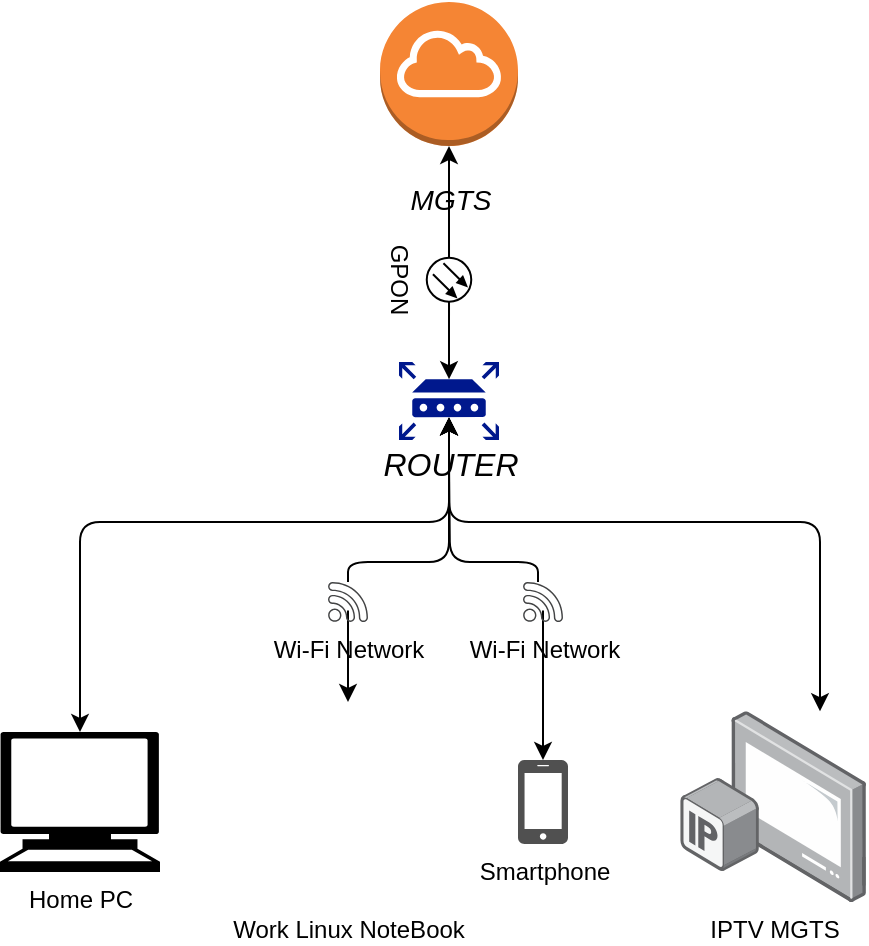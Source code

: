 <mxfile version="14.9.0" type="github"><diagram id="s6R4tzVzCmlyFaqB9WaK" name="Page-1"><mxGraphModel dx="868" dy="477" grid="1" gridSize="10" guides="1" tooltips="1" connect="1" arrows="1" fold="1" page="1" pageScale="1" pageWidth="827" pageHeight="1169" math="0" shadow="0"><root><mxCell id="0"/><mxCell id="1" parent="0"/><mxCell id="sM2O-2_hCWtZY-JYXpJd-21" style="edgeStyle=orthogonalEdgeStyle;orthogonalLoop=1;jettySize=auto;html=1;exitX=0.5;exitY=1;exitDx=0;exitDy=0;exitPerimeter=0;entryX=0.5;entryY=0.22;entryDx=0;entryDy=0;entryPerimeter=0;curved=1;startArrow=classic;startFill=1;endArrow=classic;endFill=1;" edge="1" parent="1" source="sM2O-2_hCWtZY-JYXpJd-2" target="sM2O-2_hCWtZY-JYXpJd-19"><mxGeometry relative="1" as="geometry"/></mxCell><mxCell id="sM2O-2_hCWtZY-JYXpJd-2" value="&lt;p style=&quot;line-height: 140%&quot;&gt;&lt;i&gt;&lt;font style=&quot;font-size: 14px&quot;&gt;MGTS&lt;/font&gt;&lt;/i&gt;&lt;/p&gt;" style="outlineConnect=0;dashed=0;verticalLabelPosition=bottom;verticalAlign=top;align=center;html=1;shape=mxgraph.aws3.internet_gateway;fillColor=#F58534;gradientColor=none;" vertex="1" parent="1"><mxGeometry x="380" y="70" width="69" height="72" as="geometry"/></mxCell><mxCell id="sM2O-2_hCWtZY-JYXpJd-5" value="Work Linux NoteBook" style="shape=image;html=1;verticalAlign=top;verticalLabelPosition=bottom;labelBackgroundColor=#ffffff;imageAspect=0;aspect=fixed;image=https://cdn2.iconfinder.com/data/icons/kitchen-appliances-computers-and-electronics/32/Appliances-04-128.png" vertex="1" parent="1"><mxGeometry x="314" y="420" width="100" height="100" as="geometry"/></mxCell><mxCell id="sM2O-2_hCWtZY-JYXpJd-8" value="Home PC" style="shape=mxgraph.signs.tech.computer;html=1;pointerEvents=1;fillColor=#000000;strokeColor=none;verticalLabelPosition=bottom;verticalAlign=top;align=center;" vertex="1" parent="1"><mxGeometry x="190" y="435" width="80" height="70" as="geometry"/></mxCell><mxCell id="sM2O-2_hCWtZY-JYXpJd-9" value="&lt;div&gt;Smartphone&lt;/div&gt;" style="pointerEvents=1;shadow=0;dashed=0;html=1;strokeColor=none;fillColor=#505050;labelPosition=center;verticalLabelPosition=bottom;verticalAlign=top;outlineConnect=0;align=center;shape=mxgraph.office.devices.cell_phone_iphone_standalone;" vertex="1" parent="1"><mxGeometry x="449" y="449" width="25" height="42" as="geometry"/></mxCell><mxCell id="sM2O-2_hCWtZY-JYXpJd-11" value="&lt;div&gt;IPTV MGTS&lt;/div&gt;" style="points=[];aspect=fixed;html=1;align=center;shadow=0;dashed=0;image;image=img/lib/allied_telesis/computer_and_terminals/IP_TV.svg;" vertex="1" parent="1"><mxGeometry x="530" y="424.6" width="93.13" height="95.4" as="geometry"/></mxCell><mxCell id="sM2O-2_hCWtZY-JYXpJd-22" style="edgeStyle=orthogonalEdgeStyle;orthogonalLoop=1;jettySize=auto;html=1;exitX=0.5;exitY=0.71;exitDx=0;exitDy=0;exitPerimeter=0;startArrow=none;startFill=1;endArrow=classic;endFill=1;" edge="1" parent="1" source="sM2O-2_hCWtZY-JYXpJd-29" target="sM2O-2_hCWtZY-JYXpJd-5"><mxGeometry relative="1" as="geometry"><Array as="points"/></mxGeometry></mxCell><mxCell id="sM2O-2_hCWtZY-JYXpJd-23" style="edgeStyle=orthogonalEdgeStyle;orthogonalLoop=1;jettySize=auto;html=1;exitX=0.5;exitY=0.71;exitDx=0;exitDy=0;exitPerimeter=0;startArrow=none;startFill=1;endArrow=classic;endFill=1;" edge="1" parent="1" source="sM2O-2_hCWtZY-JYXpJd-26" target="sM2O-2_hCWtZY-JYXpJd-9"><mxGeometry relative="1" as="geometry"/></mxCell><mxCell id="sM2O-2_hCWtZY-JYXpJd-24" style="edgeStyle=orthogonalEdgeStyle;orthogonalLoop=1;jettySize=auto;html=1;exitX=0.5;exitY=0.71;exitDx=0;exitDy=0;exitPerimeter=0;startArrow=classic;startFill=1;endArrow=classic;endFill=1;" edge="1" parent="1" source="sM2O-2_hCWtZY-JYXpJd-19" target="sM2O-2_hCWtZY-JYXpJd-11"><mxGeometry relative="1" as="geometry"><Array as="points"><mxPoint x="415" y="330"/><mxPoint x="600" y="330"/></Array></mxGeometry></mxCell><mxCell id="sM2O-2_hCWtZY-JYXpJd-25" style="edgeStyle=orthogonalEdgeStyle;orthogonalLoop=1;jettySize=auto;html=1;exitX=0.5;exitY=0.71;exitDx=0;exitDy=0;exitPerimeter=0;entryX=0.5;entryY=0;entryDx=0;entryDy=0;entryPerimeter=0;startArrow=classic;startFill=1;endArrow=classic;endFill=1;" edge="1" parent="1" source="sM2O-2_hCWtZY-JYXpJd-19" target="sM2O-2_hCWtZY-JYXpJd-8"><mxGeometry relative="1" as="geometry"><Array as="points"><mxPoint x="415" y="330"/><mxPoint x="230" y="330"/></Array></mxGeometry></mxCell><mxCell id="sM2O-2_hCWtZY-JYXpJd-19" value="&lt;i&gt;&lt;font style=&quot;font-size: 16px ; line-height: 0%&quot;&gt;ROUTER&lt;/font&gt;&lt;/i&gt;" style="aspect=fixed;pointerEvents=1;shadow=0;dashed=0;html=1;strokeColor=none;labelPosition=center;verticalLabelPosition=bottom;verticalAlign=top;align=center;fillColor=#00188D;shape=mxgraph.mscae.enterprise.router" vertex="1" parent="1"><mxGeometry x="389.5" y="250" width="50" height="39" as="geometry"/></mxCell><mxCell id="sM2O-2_hCWtZY-JYXpJd-26" value="Wi-Fi Network" style="pointerEvents=1;shadow=0;dashed=0;html=1;strokeColor=none;fillColor=#434445;aspect=fixed;labelPosition=center;verticalLabelPosition=bottom;verticalAlign=top;align=center;outlineConnect=0;shape=mxgraph.vvd.wi_fi;" vertex="1" parent="1"><mxGeometry x="451.5" y="360" width="20" height="20" as="geometry"/></mxCell><mxCell id="sM2O-2_hCWtZY-JYXpJd-27" value="" style="edgeStyle=orthogonalEdgeStyle;orthogonalLoop=1;jettySize=auto;html=1;exitX=0.5;exitY=0.71;exitDx=0;exitDy=0;exitPerimeter=0;startArrow=classic;startFill=1;endArrow=none;endFill=1;" edge="1" parent="1" source="sM2O-2_hCWtZY-JYXpJd-19" target="sM2O-2_hCWtZY-JYXpJd-26"><mxGeometry relative="1" as="geometry"><mxPoint x="414" y="237.69" as="sourcePoint"/><mxPoint x="461.5" y="409" as="targetPoint"/><Array as="points"><mxPoint x="415" y="300"/><mxPoint x="415" y="300"/><mxPoint x="415" y="350"/><mxPoint x="459" y="350"/></Array></mxGeometry></mxCell><mxCell id="sM2O-2_hCWtZY-JYXpJd-29" value="&lt;div&gt;Wi-Fi Network&lt;/div&gt;&lt;div&gt;&lt;br&gt;&lt;/div&gt;" style="pointerEvents=1;shadow=0;dashed=0;html=1;strokeColor=none;fillColor=#434445;aspect=fixed;labelPosition=center;verticalLabelPosition=bottom;verticalAlign=top;align=center;outlineConnect=0;shape=mxgraph.vvd.wi_fi;" vertex="1" parent="1"><mxGeometry x="354" y="360" width="20" height="20" as="geometry"/></mxCell><mxCell id="sM2O-2_hCWtZY-JYXpJd-30" value="" style="edgeStyle=orthogonalEdgeStyle;orthogonalLoop=1;jettySize=auto;html=1;exitX=0.5;exitY=0.71;exitDx=0;exitDy=0;exitPerimeter=0;startArrow=classic;startFill=1;endArrow=none;endFill=1;" edge="1" parent="1" source="sM2O-2_hCWtZY-JYXpJd-19" target="sM2O-2_hCWtZY-JYXpJd-29"><mxGeometry relative="1" as="geometry"><mxPoint x="414" y="237.69" as="sourcePoint"/><mxPoint x="364" y="380" as="targetPoint"/><Array as="points"><mxPoint x="415" y="350"/><mxPoint x="364" y="350"/></Array></mxGeometry></mxCell><mxCell id="sM2O-2_hCWtZY-JYXpJd-31" value="&lt;div&gt;GPON&lt;/div&gt;&lt;div&gt;&lt;br&gt;&lt;/div&gt;" style="verticalLabelPosition=bottom;shadow=0;dashed=0;align=center;html=1;verticalAlign=top;shape=mxgraph.electrical.transmission.optical_fiber;rotation=90;" vertex="1" parent="1"><mxGeometry x="396.63" y="197.75" width="35.75" height="22.25" as="geometry"/></mxCell></root></mxGraphModel></diagram></mxfile>